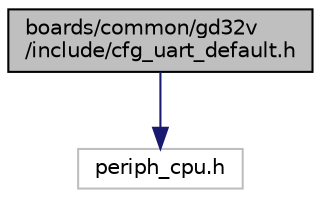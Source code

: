 digraph "boards/common/gd32v/include/cfg_uart_default.h"
{
 // LATEX_PDF_SIZE
  edge [fontname="Helvetica",fontsize="10",labelfontname="Helvetica",labelfontsize="10"];
  node [fontname="Helvetica",fontsize="10",shape=record];
  Node1 [label="boards/common/gd32v\l/include/cfg_uart_default.h",height=0.2,width=0.4,color="black", fillcolor="grey75", style="filled", fontcolor="black",tooltip="Default UART configuration for GD32VF103 boards."];
  Node1 -> Node2 [color="midnightblue",fontsize="10",style="solid",fontname="Helvetica"];
  Node2 [label="periph_cpu.h",height=0.2,width=0.4,color="grey75", fillcolor="white", style="filled",tooltip=" "];
}
